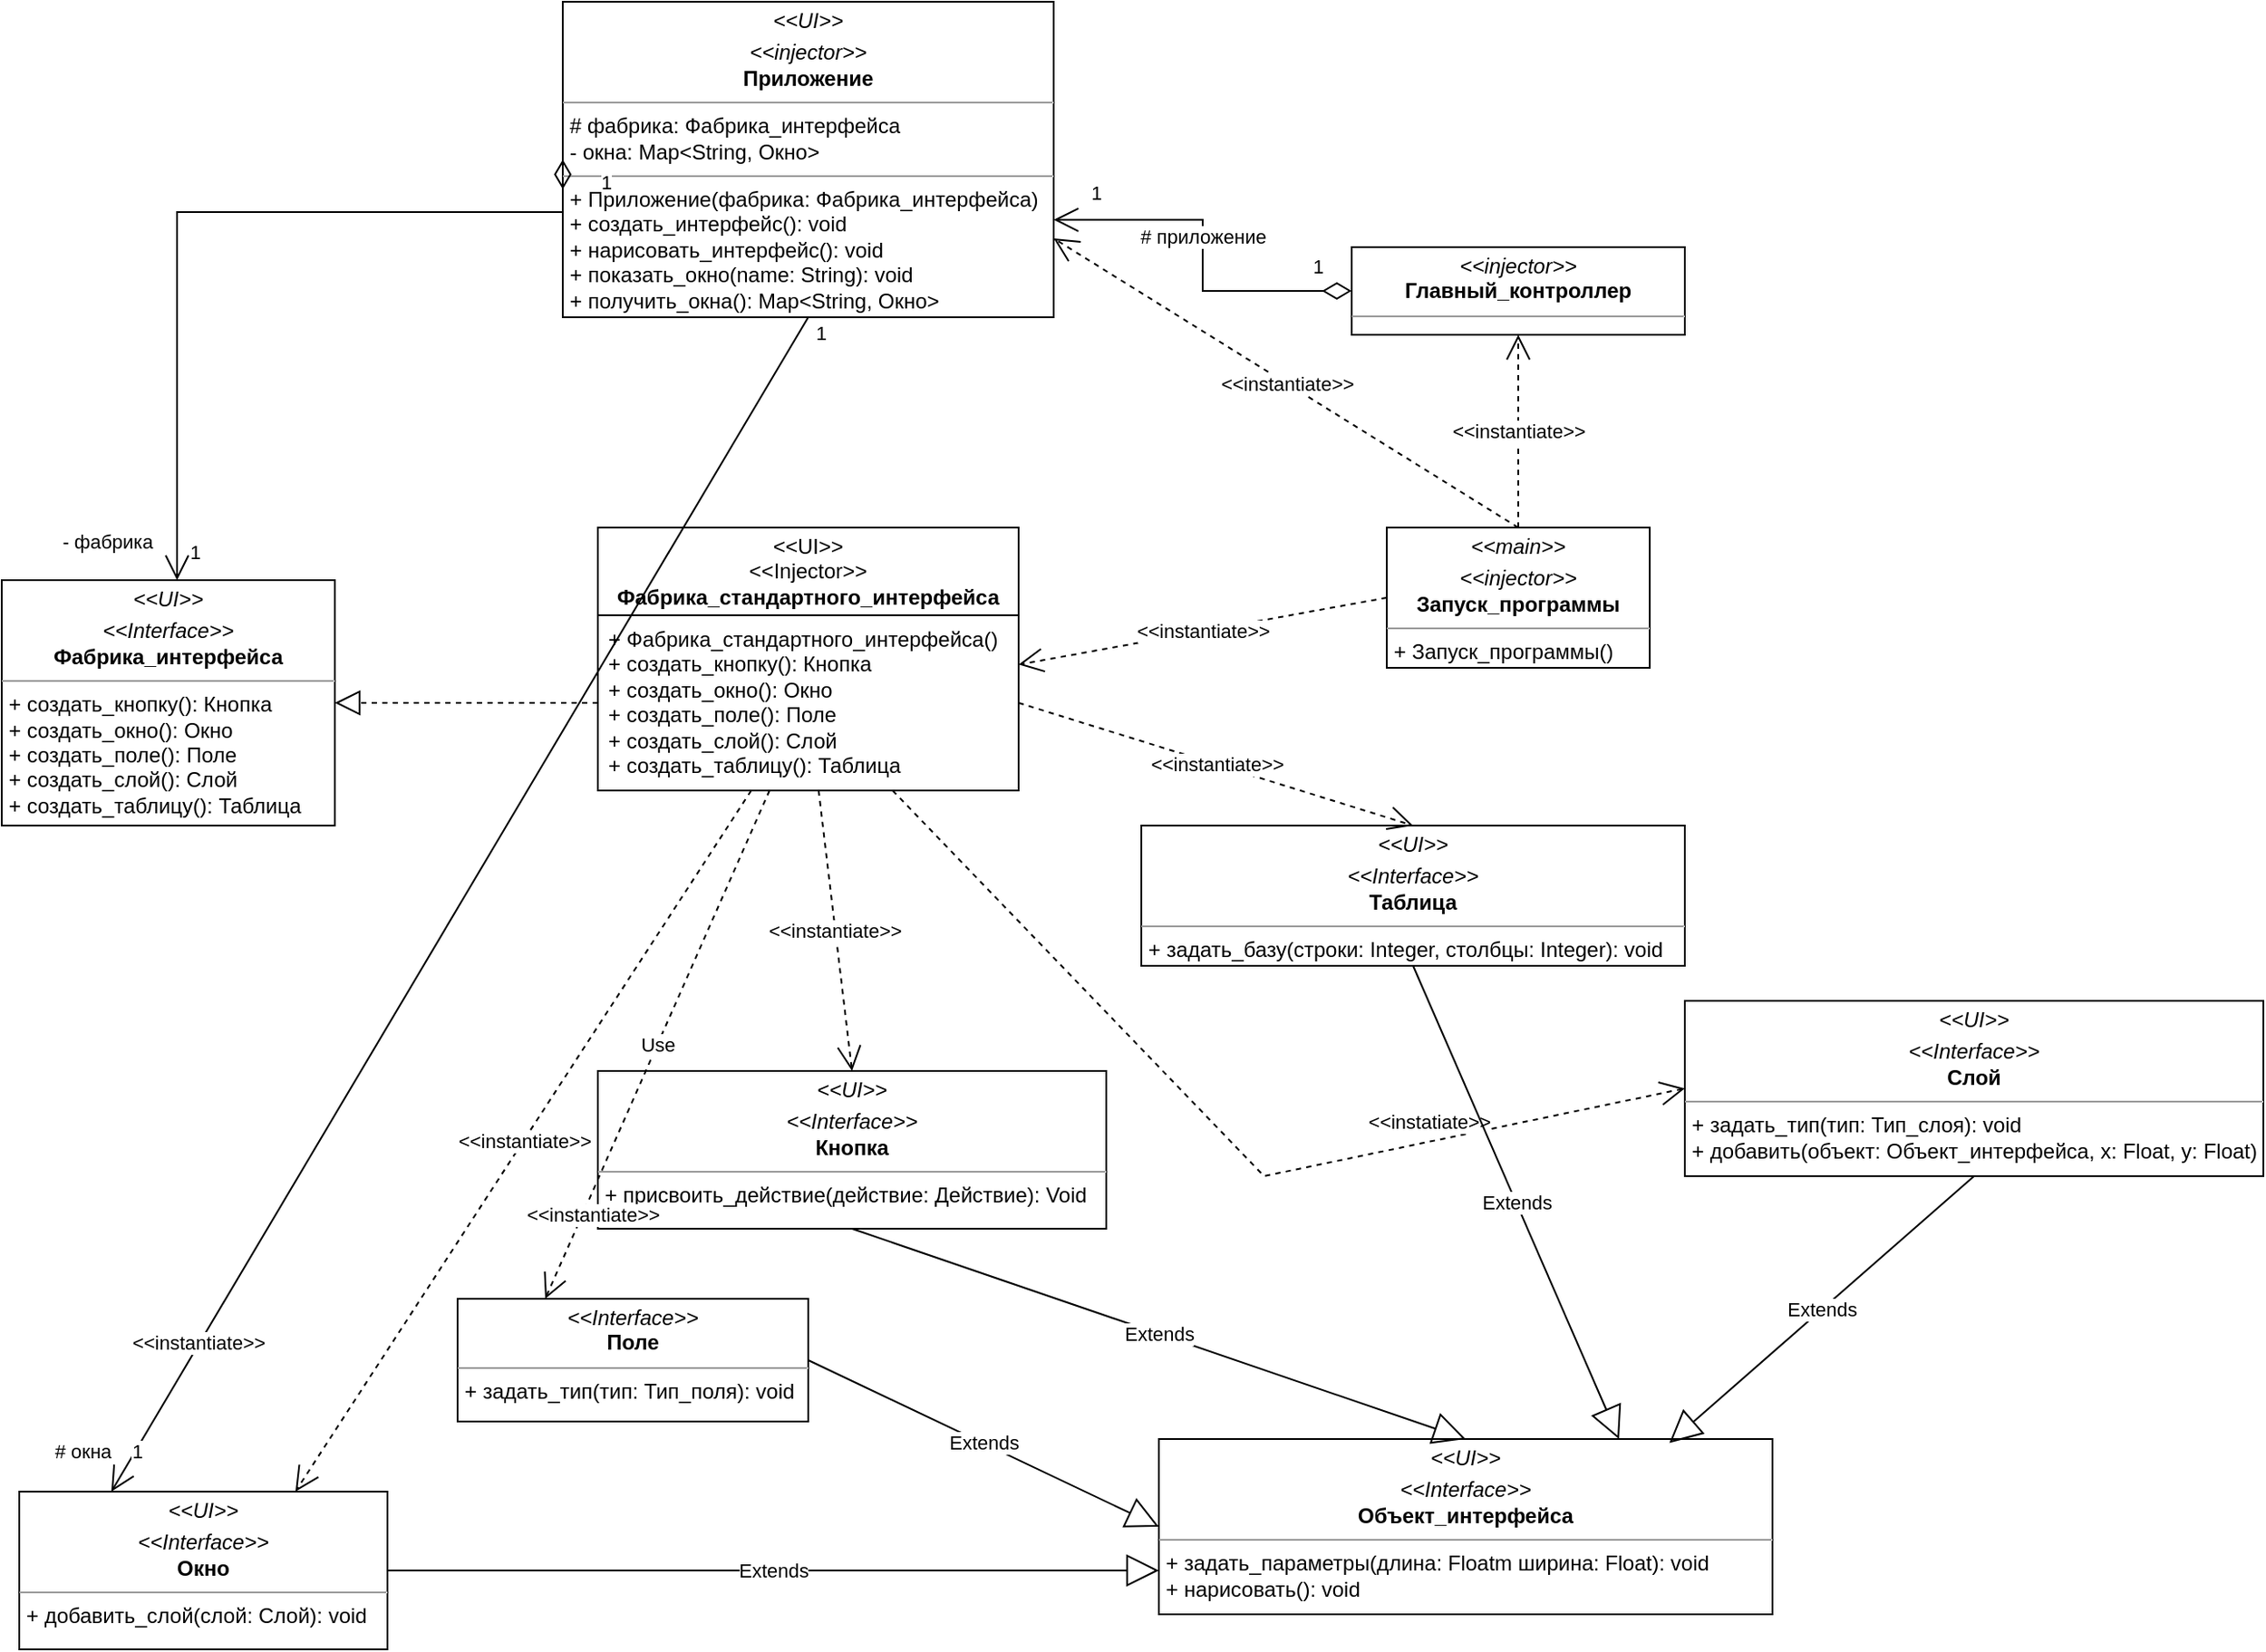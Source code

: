 <mxfile version="22.1.4" type="device">
  <diagram name="Страница — 1" id="OpHZaXfCGuiaW9MRZw7B">
    <mxGraphModel dx="1780" dy="1818" grid="1" gridSize="10" guides="1" tooltips="1" connect="1" arrows="1" fold="1" page="1" pageScale="1" pageWidth="827" pageHeight="1169" math="0" shadow="0">
      <root>
        <mxCell id="0" />
        <mxCell id="1" parent="0" />
        <mxCell id="Z3c1PODK50aoowwPdpxu-9" value="&amp;lt;&amp;lt;UI&amp;gt;&amp;gt;&lt;br&gt;&amp;lt;&amp;lt;Injector&amp;gt;&amp;gt;&lt;br&gt;&lt;b&gt;Фабрика_стандартного_интерфейса&lt;/b&gt;" style="swimlane;fontStyle=0;childLayout=stackLayout;horizontal=1;startSize=50;fillColor=none;horizontalStack=0;resizeParent=1;resizeParentMax=0;resizeLast=0;collapsible=1;marginBottom=0;whiteSpace=wrap;html=1;" vertex="1" parent="1">
          <mxGeometry x="360" y="90" width="240" height="150" as="geometry" />
        </mxCell>
        <mxCell id="Z3c1PODK50aoowwPdpxu-10" value="+ Фабрика_стандартного_интерфейса()&lt;br&gt;+ создать_кнопку(): Кнопка&lt;br&gt;+ создать_окно(): Окно&lt;br&gt;+ создать_поле(): Поле&lt;br&gt;+ создать_слой(): Слой&lt;br&gt;+ создать_таблицу(): Таблица" style="text;strokeColor=none;fillColor=none;align=left;verticalAlign=top;spacingLeft=4;spacingRight=4;overflow=hidden;rotatable=0;points=[[0,0.5],[1,0.5]];portConstraint=eastwest;whiteSpace=wrap;html=1;" vertex="1" parent="Z3c1PODK50aoowwPdpxu-9">
          <mxGeometry y="50" width="240" height="100" as="geometry" />
        </mxCell>
        <mxCell id="Z3c1PODK50aoowwPdpxu-17" value="&lt;p style=&quot;margin:0px;margin-top:4px;text-align:center;&quot;&gt;&lt;i&gt;&amp;lt;&amp;lt;UI&amp;gt;&amp;gt;&lt;/i&gt;&lt;/p&gt;&lt;p style=&quot;margin:0px;margin-top:4px;text-align:center;&quot;&gt;&lt;i&gt;&amp;lt;&amp;lt;Interface&amp;gt;&amp;gt;&lt;/i&gt;&lt;br&gt;&lt;b&gt;Фабрика_интерфейса&lt;/b&gt;&lt;/p&gt;&lt;hr size=&quot;1&quot;&gt;&lt;p style=&quot;margin:0px;margin-left:4px;&quot;&gt;+ создать_кнопку(): Кнопка&lt;br style=&quot;border-color: var(--border-color);&quot;&gt;+ создать_окно(): Окно&lt;br style=&quot;border-color: var(--border-color);&quot;&gt;+ создать_поле(): Поле&lt;br style=&quot;border-color: var(--border-color);&quot;&gt;+ создать_слой(): Слой&lt;br style=&quot;border-color: var(--border-color);&quot;&gt;+ создать_таблицу(): Таблица&lt;br&gt;&lt;/p&gt;&lt;p style=&quot;margin:0px;margin-left:4px;&quot;&gt;&lt;br&gt;&lt;/p&gt;" style="verticalAlign=top;align=left;overflow=fill;fontSize=12;fontFamily=Helvetica;html=1;whiteSpace=wrap;" vertex="1" parent="1">
          <mxGeometry x="20" y="120" width="190" height="140" as="geometry" />
        </mxCell>
        <mxCell id="Z3c1PODK50aoowwPdpxu-19" value="" style="endArrow=block;dashed=1;endFill=0;endSize=12;html=1;rounded=0;entryX=1;entryY=0.5;entryDx=0;entryDy=0;exitX=0;exitY=0.5;exitDx=0;exitDy=0;" edge="1" parent="1" source="Z3c1PODK50aoowwPdpxu-10" target="Z3c1PODK50aoowwPdpxu-17">
          <mxGeometry width="160" relative="1" as="geometry">
            <mxPoint x="250" y="210" as="sourcePoint" />
            <mxPoint x="410" y="210" as="targetPoint" />
          </mxGeometry>
        </mxCell>
        <mxCell id="Z3c1PODK50aoowwPdpxu-20" value="&lt;p style=&quot;margin:0px;margin-top:4px;text-align:center;&quot;&gt;&lt;i&gt;&amp;lt;&amp;lt;UI&amp;gt;&amp;gt;&lt;/i&gt;&lt;/p&gt;&lt;p style=&quot;margin:0px;margin-top:4px;text-align:center;&quot;&gt;&lt;i&gt;&amp;lt;&amp;lt;Interface&amp;gt;&amp;gt;&lt;/i&gt;&lt;br&gt;&lt;b&gt;Кнопка&lt;/b&gt;&lt;/p&gt;&lt;hr size=&quot;1&quot;&gt;&lt;p style=&quot;margin:0px;margin-left:4px;&quot;&gt;+ присвоить_действие(действие: Действие): Void&lt;/p&gt;&lt;p style=&quot;margin:0px;margin-left:4px;&quot;&gt;&lt;br&gt;&lt;/p&gt;" style="verticalAlign=top;align=left;overflow=fill;fontSize=12;fontFamily=Helvetica;html=1;whiteSpace=wrap;" vertex="1" parent="1">
          <mxGeometry x="360" y="400" width="290" height="90" as="geometry" />
        </mxCell>
        <mxCell id="Z3c1PODK50aoowwPdpxu-21" value="&amp;lt;&amp;lt;instantiate&amp;gt;&amp;gt;" style="endArrow=open;endSize=12;dashed=1;html=1;rounded=0;entryX=0.5;entryY=0;entryDx=0;entryDy=0;" edge="1" parent="1" source="Z3c1PODK50aoowwPdpxu-10" target="Z3c1PODK50aoowwPdpxu-20">
          <mxGeometry width="160" relative="1" as="geometry">
            <mxPoint x="360" y="290" as="sourcePoint" />
            <mxPoint x="520" y="290" as="targetPoint" />
          </mxGeometry>
        </mxCell>
        <mxCell id="Z3c1PODK50aoowwPdpxu-22" value="&lt;p style=&quot;margin:0px;margin-top:4px;text-align:center;&quot;&gt;&lt;i&gt;&amp;lt;&amp;lt;UI&amp;gt;&amp;gt;&lt;/i&gt;&lt;/p&gt;&lt;p style=&quot;margin:0px;margin-top:4px;text-align:center;&quot;&gt;&lt;i&gt;&amp;lt;&amp;lt;Interface&amp;gt;&amp;gt;&lt;/i&gt;&lt;br&gt;&lt;b&gt;Объект_интерфейса&lt;/b&gt;&lt;/p&gt;&lt;hr size=&quot;1&quot;&gt;&lt;p style=&quot;margin:0px;margin-left:4px;&quot;&gt;+ задать_параметры(длина: Floatm ширина: Float): void&lt;/p&gt;&lt;p style=&quot;margin:0px;margin-left:4px;&quot;&gt;+ нарисовать(): void&lt;/p&gt;&lt;p style=&quot;margin:0px;margin-left:4px;&quot;&gt;&lt;br&gt;&lt;/p&gt;" style="verticalAlign=top;align=left;overflow=fill;fontSize=12;fontFamily=Helvetica;html=1;whiteSpace=wrap;" vertex="1" parent="1">
          <mxGeometry x="680" y="610" width="350" height="100" as="geometry" />
        </mxCell>
        <mxCell id="Z3c1PODK50aoowwPdpxu-23" value="Extends" style="endArrow=block;endSize=16;endFill=0;html=1;rounded=0;exitX=0.5;exitY=1;exitDx=0;exitDy=0;entryX=0.5;entryY=0;entryDx=0;entryDy=0;" edge="1" parent="1" source="Z3c1PODK50aoowwPdpxu-20" target="Z3c1PODK50aoowwPdpxu-22">
          <mxGeometry width="160" relative="1" as="geometry">
            <mxPoint x="680" y="490" as="sourcePoint" />
            <mxPoint x="840" y="490" as="targetPoint" />
          </mxGeometry>
        </mxCell>
        <mxCell id="Z3c1PODK50aoowwPdpxu-24" value="&lt;p style=&quot;margin:0px;margin-top:4px;text-align:center;&quot;&gt;&lt;i&gt;&amp;lt;&amp;lt;Interface&amp;gt;&amp;gt;&lt;/i&gt;&lt;br&gt;&lt;b&gt;Поле&lt;/b&gt;&lt;/p&gt;&lt;hr size=&quot;1&quot;&gt;&lt;p style=&quot;margin:0px;margin-left:4px;&quot;&gt;+ задать_тип(тип: Тип_поля): void&lt;/p&gt;&lt;p style=&quot;margin:0px;margin-left:4px;&quot;&gt;&lt;br&gt;&lt;/p&gt;" style="verticalAlign=top;align=left;overflow=fill;fontSize=12;fontFamily=Helvetica;html=1;whiteSpace=wrap;" vertex="1" parent="1">
          <mxGeometry x="280" y="530" width="200" height="70" as="geometry" />
        </mxCell>
        <mxCell id="Z3c1PODK50aoowwPdpxu-25" value="Extends" style="endArrow=block;endSize=16;endFill=0;html=1;rounded=0;entryX=0;entryY=0.5;entryDx=0;entryDy=0;exitX=1;exitY=0.5;exitDx=0;exitDy=0;" edge="1" parent="1" source="Z3c1PODK50aoowwPdpxu-24" target="Z3c1PODK50aoowwPdpxu-22">
          <mxGeometry width="160" relative="1" as="geometry">
            <mxPoint x="370" y="670" as="sourcePoint" />
            <mxPoint x="530" y="670" as="targetPoint" />
          </mxGeometry>
        </mxCell>
        <mxCell id="Z3c1PODK50aoowwPdpxu-26" value="&lt;p style=&quot;margin:0px;margin-top:4px;text-align:center;&quot;&gt;&lt;i&gt;&amp;lt;&amp;lt;UI&amp;gt;&amp;gt;&lt;/i&gt;&lt;/p&gt;&lt;p style=&quot;margin:0px;margin-top:4px;text-align:center;&quot;&gt;&lt;i&gt;&amp;lt;&amp;lt;Interface&amp;gt;&amp;gt;&lt;/i&gt;&lt;br&gt;&lt;b&gt;Слой&lt;/b&gt;&lt;/p&gt;&lt;hr size=&quot;1&quot;&gt;&lt;p style=&quot;margin:0px;margin-left:4px;&quot;&gt;+ задать_тип(тип: Тип_слоя): void&lt;/p&gt;&lt;p style=&quot;margin:0px;margin-left:4px;&quot;&gt;+ добавить(объект: Объект_интерфейса, x: Float, y: Float)&lt;/p&gt;" style="verticalAlign=top;align=left;overflow=fill;fontSize=12;fontFamily=Helvetica;html=1;whiteSpace=wrap;" vertex="1" parent="1">
          <mxGeometry x="980" y="360" width="330" height="100" as="geometry" />
        </mxCell>
        <mxCell id="Z3c1PODK50aoowwPdpxu-27" value="Extends" style="endArrow=block;endSize=16;endFill=0;html=1;rounded=0;exitX=0.5;exitY=1;exitDx=0;exitDy=0;entryX=0.832;entryY=0.022;entryDx=0;entryDy=0;entryPerimeter=0;" edge="1" parent="1" source="Z3c1PODK50aoowwPdpxu-26" target="Z3c1PODK50aoowwPdpxu-22">
          <mxGeometry width="160" relative="1" as="geometry">
            <mxPoint x="970" y="790" as="sourcePoint" />
            <mxPoint x="1130" y="790" as="targetPoint" />
          </mxGeometry>
        </mxCell>
        <mxCell id="Z3c1PODK50aoowwPdpxu-28" value="&lt;p style=&quot;margin:0px;margin-top:4px;text-align:center;&quot;&gt;&lt;i&gt;&amp;lt;&amp;lt;UI&amp;gt;&amp;gt;&lt;/i&gt;&lt;/p&gt;&lt;p style=&quot;margin:0px;margin-top:4px;text-align:center;&quot;&gt;&lt;i&gt;&amp;lt;&amp;lt;Interface&amp;gt;&amp;gt;&lt;/i&gt;&lt;br&gt;&lt;b&gt;Окно&lt;/b&gt;&lt;/p&gt;&lt;hr size=&quot;1&quot;&gt;&lt;p style=&quot;margin:0px;margin-left:4px;&quot;&gt;+ добавить_слой(слой: Слой): void&lt;/p&gt;&lt;p style=&quot;margin:0px;margin-left:4px;&quot;&gt;&lt;br&gt;&lt;/p&gt;" style="verticalAlign=top;align=left;overflow=fill;fontSize=12;fontFamily=Helvetica;html=1;whiteSpace=wrap;" vertex="1" parent="1">
          <mxGeometry x="30" y="640" width="210" height="90" as="geometry" />
        </mxCell>
        <mxCell id="Z3c1PODK50aoowwPdpxu-29" value="Extends" style="endArrow=block;endSize=16;endFill=0;html=1;rounded=0;entryX=0;entryY=0.75;entryDx=0;entryDy=0;exitX=1;exitY=0.5;exitDx=0;exitDy=0;" edge="1" parent="1" source="Z3c1PODK50aoowwPdpxu-28" target="Z3c1PODK50aoowwPdpxu-22">
          <mxGeometry width="160" relative="1" as="geometry">
            <mxPoint x="900" y="760" as="sourcePoint" />
            <mxPoint x="1060" y="760" as="targetPoint" />
          </mxGeometry>
        </mxCell>
        <mxCell id="Z3c1PODK50aoowwPdpxu-30" value="&amp;lt;&amp;lt;instantiate&amp;gt;&amp;gt;" style="endArrow=open;endSize=12;dashed=1;html=1;rounded=0;entryX=0.75;entryY=0;entryDx=0;entryDy=0;" edge="1" parent="1" source="Z3c1PODK50aoowwPdpxu-10" target="Z3c1PODK50aoowwPdpxu-28">
          <mxGeometry width="160" relative="1" as="geometry">
            <mxPoint x="620" y="310" as="sourcePoint" />
            <mxPoint x="780" y="310" as="targetPoint" />
          </mxGeometry>
        </mxCell>
        <mxCell id="Z3c1PODK50aoowwPdpxu-34" value="&amp;lt;&amp;lt;instatiate&amp;gt;&amp;gt;" style="endArrow=open;endSize=12;dashed=1;html=1;rounded=0;entryX=0;entryY=0.5;entryDx=0;entryDy=0;" edge="1" parent="1" source="Z3c1PODK50aoowwPdpxu-10" target="Z3c1PODK50aoowwPdpxu-26">
          <mxGeometry x="0.466" y="11" width="160" relative="1" as="geometry">
            <mxPoint x="650" y="380" as="sourcePoint" />
            <mxPoint x="810" y="380" as="targetPoint" />
            <Array as="points">
              <mxPoint x="740" y="460" />
            </Array>
            <mxPoint as="offset" />
          </mxGeometry>
        </mxCell>
        <mxCell id="Z3c1PODK50aoowwPdpxu-35" value="&lt;p style=&quot;margin:0px;margin-top:4px;text-align:center;&quot;&gt;&lt;i&gt;&amp;lt;&amp;lt;UI&amp;gt;&amp;gt;&lt;/i&gt;&lt;/p&gt;&lt;p style=&quot;margin:0px;margin-top:4px;text-align:center;&quot;&gt;&lt;i&gt;&amp;lt;&amp;lt;Interface&amp;gt;&amp;gt;&lt;/i&gt;&lt;br&gt;&lt;b&gt;Таблица&lt;/b&gt;&lt;/p&gt;&lt;hr size=&quot;1&quot;&gt;&lt;p style=&quot;margin:0px;margin-left:4px;&quot;&gt;+ задать_базу(строки: Integer, столбцы: Integer): void&lt;/p&gt;" style="verticalAlign=top;align=left;overflow=fill;fontSize=12;fontFamily=Helvetica;html=1;whiteSpace=wrap;" vertex="1" parent="1">
          <mxGeometry x="670" y="260" width="310" height="80" as="geometry" />
        </mxCell>
        <mxCell id="Z3c1PODK50aoowwPdpxu-36" value="&amp;lt;&amp;lt;instantiate&amp;gt;&amp;gt;" style="endArrow=open;endSize=12;dashed=1;html=1;rounded=0;exitX=1;exitY=0.5;exitDx=0;exitDy=0;entryX=0.5;entryY=0;entryDx=0;entryDy=0;" edge="1" parent="1" source="Z3c1PODK50aoowwPdpxu-10" target="Z3c1PODK50aoowwPdpxu-35">
          <mxGeometry width="160" relative="1" as="geometry">
            <mxPoint x="770" y="190" as="sourcePoint" />
            <mxPoint x="930" y="190" as="targetPoint" />
          </mxGeometry>
        </mxCell>
        <mxCell id="Z3c1PODK50aoowwPdpxu-37" value="Extends" style="endArrow=block;endSize=16;endFill=0;html=1;rounded=0;entryX=0.75;entryY=0;entryDx=0;entryDy=0;exitX=0.5;exitY=1;exitDx=0;exitDy=0;" edge="1" parent="1" source="Z3c1PODK50aoowwPdpxu-35" target="Z3c1PODK50aoowwPdpxu-22">
          <mxGeometry width="160" relative="1" as="geometry">
            <mxPoint x="1250" y="480" as="sourcePoint" />
            <mxPoint x="1280" y="400" as="targetPoint" />
          </mxGeometry>
        </mxCell>
        <mxCell id="Z3c1PODK50aoowwPdpxu-38" value="&lt;p style=&quot;margin:0px;margin-top:4px;text-align:center;&quot;&gt;&lt;i&gt;&amp;lt;&amp;lt;main&amp;gt;&amp;gt;&lt;/i&gt;&lt;/p&gt;&lt;p style=&quot;margin:0px;margin-top:4px;text-align:center;&quot;&gt;&lt;i&gt;&amp;lt;&amp;lt;injector&amp;gt;&amp;gt;&lt;br&gt;&lt;/i&gt;&lt;b&gt;Запуск_программы&lt;/b&gt;&lt;/p&gt;&lt;hr size=&quot;1&quot;&gt;&lt;p style=&quot;margin:0px;margin-left:4px;&quot;&gt;+ Запуск_программы()&lt;/p&gt;" style="verticalAlign=top;align=left;overflow=fill;fontSize=12;fontFamily=Helvetica;html=1;whiteSpace=wrap;" vertex="1" parent="1">
          <mxGeometry x="810" y="90" width="150" height="80" as="geometry" />
        </mxCell>
        <mxCell id="Z3c1PODK50aoowwPdpxu-39" value="&amp;lt;&amp;lt;instantiate&amp;gt;&amp;gt;" style="endArrow=open;endSize=12;dashed=1;html=1;rounded=0;exitX=0;exitY=0.5;exitDx=0;exitDy=0;" edge="1" parent="1" source="Z3c1PODK50aoowwPdpxu-38" target="Z3c1PODK50aoowwPdpxu-10">
          <mxGeometry width="160" relative="1" as="geometry">
            <mxPoint x="690" y="20" as="sourcePoint" />
            <mxPoint x="850" y="20" as="targetPoint" />
          </mxGeometry>
        </mxCell>
        <mxCell id="Z3c1PODK50aoowwPdpxu-40" value="&lt;p style=&quot;margin:0px;margin-top:4px;text-align:center;&quot;&gt;&lt;i&gt;&amp;lt;&amp;lt;injector&amp;gt;&amp;gt;&lt;/i&gt;&lt;br&gt;&lt;b&gt;Главный_контроллер&lt;/b&gt;&lt;/p&gt;&lt;hr size=&quot;1&quot;&gt;&lt;p style=&quot;margin:0px;margin-left:4px;&quot;&gt;&lt;br&gt;&lt;/p&gt;" style="verticalAlign=top;align=left;overflow=fill;fontSize=12;fontFamily=Helvetica;html=1;whiteSpace=wrap;" vertex="1" parent="1">
          <mxGeometry x="790" y="-70" width="190" height="50" as="geometry" />
        </mxCell>
        <mxCell id="Z3c1PODK50aoowwPdpxu-41" value="&amp;lt;&amp;lt;instantiate&amp;gt;&amp;gt;" style="endArrow=open;endSize=12;dashed=1;html=1;rounded=0;entryX=0.5;entryY=1;entryDx=0;entryDy=0;exitX=0.5;exitY=0;exitDx=0;exitDy=0;" edge="1" parent="1" source="Z3c1PODK50aoowwPdpxu-38" target="Z3c1PODK50aoowwPdpxu-40">
          <mxGeometry width="160" relative="1" as="geometry">
            <mxPoint x="930" y="160" as="sourcePoint" />
            <mxPoint x="1090" y="160" as="targetPoint" />
          </mxGeometry>
        </mxCell>
        <mxCell id="Z3c1PODK50aoowwPdpxu-42" value="&lt;p style=&quot;margin:0px;margin-top:4px;text-align:center;&quot;&gt;&lt;i&gt;&amp;lt;&amp;lt;UI&amp;gt;&amp;gt;&lt;/i&gt;&lt;/p&gt;&lt;p style=&quot;margin:0px;margin-top:4px;text-align:center;&quot;&gt;&lt;i&gt;&amp;lt;&amp;lt;injector&amp;gt;&amp;gt;&lt;/i&gt;&lt;br&gt;&lt;b&gt;Приложение&lt;/b&gt;&lt;/p&gt;&lt;hr size=&quot;1&quot;&gt;&lt;p style=&quot;margin:0px;margin-left:4px;&quot;&gt;# фабрика: Фабрика_интерфейса&lt;/p&gt;&lt;p style=&quot;margin:0px;margin-left:4px;&quot;&gt;- окна: Map&amp;lt;String, Окно&amp;gt;&lt;/p&gt;&lt;hr size=&quot;1&quot;&gt;&lt;p style=&quot;margin:0px;margin-left:4px;&quot;&gt;+ Приложение(фабрика: Фабрика_интерфейса)&lt;/p&gt;&lt;p style=&quot;margin:0px;margin-left:4px;&quot;&gt;+ создать_интерфейс(): void&lt;/p&gt;&lt;p style=&quot;margin:0px;margin-left:4px;&quot;&gt;+ нарисовать_интерфейс(): void&lt;/p&gt;&lt;p style=&quot;margin:0px;margin-left:4px;&quot;&gt;+ показать_окно(name: String): void&lt;/p&gt;&lt;p style=&quot;margin:0px;margin-left:4px;&quot;&gt;+ получить_окна(): Map&amp;lt;String, Окно&amp;gt;&lt;/p&gt;" style="verticalAlign=top;align=left;overflow=fill;fontSize=12;fontFamily=Helvetica;html=1;whiteSpace=wrap;" vertex="1" parent="1">
          <mxGeometry x="340" y="-210" width="280" height="180" as="geometry" />
        </mxCell>
        <mxCell id="Z3c1PODK50aoowwPdpxu-43" value="1" style="endArrow=open;html=1;endSize=12;startArrow=diamondThin;startSize=14;startFill=0;edgeStyle=orthogonalEdgeStyle;align=left;verticalAlign=bottom;rounded=0;exitX=0;exitY=0.5;exitDx=0;exitDy=0;entryX=1;entryY=0.691;entryDx=0;entryDy=0;entryPerimeter=0;" edge="1" parent="1" source="Z3c1PODK50aoowwPdpxu-40" target="Z3c1PODK50aoowwPdpxu-42">
          <mxGeometry x="-0.766" y="-5" relative="1" as="geometry">
            <mxPoint x="730" y="40" as="sourcePoint" />
            <mxPoint x="890" y="40" as="targetPoint" />
            <mxPoint as="offset" />
          </mxGeometry>
        </mxCell>
        <mxCell id="Z3c1PODK50aoowwPdpxu-44" value="1" style="edgeLabel;html=1;align=center;verticalAlign=middle;resizable=0;points=[];" vertex="1" connectable="0" parent="Z3c1PODK50aoowwPdpxu-43">
          <mxGeometry x="0.843" relative="1" as="geometry">
            <mxPoint x="7" y="-16" as="offset" />
          </mxGeometry>
        </mxCell>
        <mxCell id="Z3c1PODK50aoowwPdpxu-48" value="# приложение" style="edgeLabel;html=1;align=center;verticalAlign=middle;resizable=0;points=[];" vertex="1" connectable="0" parent="Z3c1PODK50aoowwPdpxu-43">
          <mxGeometry x="-0.035" relative="1" as="geometry">
            <mxPoint y="-15" as="offset" />
          </mxGeometry>
        </mxCell>
        <mxCell id="Z3c1PODK50aoowwPdpxu-49" value="1" style="endArrow=open;html=1;endSize=12;startArrow=diamondThin;startSize=14;startFill=0;edgeStyle=orthogonalEdgeStyle;align=left;verticalAlign=bottom;rounded=0;exitX=0;exitY=0.5;exitDx=0;exitDy=0;" edge="1" parent="1" source="Z3c1PODK50aoowwPdpxu-42">
          <mxGeometry x="-0.907" y="20" relative="1" as="geometry">
            <mxPoint x="160" y="-60" as="sourcePoint" />
            <mxPoint x="120" y="120" as="targetPoint" />
            <Array as="points">
              <mxPoint x="120" y="-90" />
              <mxPoint x="120" y="120" />
            </Array>
            <mxPoint as="offset" />
          </mxGeometry>
        </mxCell>
        <mxCell id="Z3c1PODK50aoowwPdpxu-52" value="1" style="edgeLabel;html=1;align=center;verticalAlign=middle;resizable=0;points=[];" vertex="1" connectable="0" parent="Z3c1PODK50aoowwPdpxu-49">
          <mxGeometry x="0.93" relative="1" as="geometry">
            <mxPoint x="10" as="offset" />
          </mxGeometry>
        </mxCell>
        <mxCell id="Z3c1PODK50aoowwPdpxu-53" value="- фабрика" style="edgeLabel;html=1;align=center;verticalAlign=middle;resizable=0;points=[];" vertex="1" connectable="0" parent="Z3c1PODK50aoowwPdpxu-49">
          <mxGeometry x="0.902" relative="1" as="geometry">
            <mxPoint x="-40" as="offset" />
          </mxGeometry>
        </mxCell>
        <mxCell id="Z3c1PODK50aoowwPdpxu-54" value="" style="endArrow=open;endFill=1;endSize=12;html=1;rounded=0;entryX=0.25;entryY=0;entryDx=0;entryDy=0;exitX=0.5;exitY=1;exitDx=0;exitDy=0;" edge="1" parent="1" source="Z3c1PODK50aoowwPdpxu-42" target="Z3c1PODK50aoowwPdpxu-28">
          <mxGeometry width="160" relative="1" as="geometry">
            <mxPoint x="650" y="50" as="sourcePoint" />
            <mxPoint x="810" y="50" as="targetPoint" />
          </mxGeometry>
        </mxCell>
        <mxCell id="Z3c1PODK50aoowwPdpxu-55" value="1" style="edgeLabel;html=1;align=center;verticalAlign=middle;resizable=0;points=[];" vertex="1" connectable="0" parent="Z3c1PODK50aoowwPdpxu-54">
          <mxGeometry x="-0.964" relative="1" as="geometry">
            <mxPoint x="14" y="-3" as="offset" />
          </mxGeometry>
        </mxCell>
        <mxCell id="Z3c1PODK50aoowwPdpxu-65" value="1" style="edgeLabel;html=1;align=center;verticalAlign=middle;resizable=0;points=[];" vertex="1" connectable="0" parent="Z3c1PODK50aoowwPdpxu-54">
          <mxGeometry x="0.785" y="3" relative="1" as="geometry">
            <mxPoint x="-31" y="47" as="offset" />
          </mxGeometry>
        </mxCell>
        <mxCell id="Z3c1PODK50aoowwPdpxu-66" value="# окна" style="edgeLabel;html=1;align=center;verticalAlign=middle;resizable=0;points=[];" vertex="1" connectable="0" parent="Z3c1PODK50aoowwPdpxu-54">
          <mxGeometry x="0.934" y="-3" relative="1" as="geometry">
            <mxPoint x="-27" as="offset" />
          </mxGeometry>
        </mxCell>
        <mxCell id="Z3c1PODK50aoowwPdpxu-67" value="&amp;lt;&amp;lt;instantiate&amp;gt;&amp;gt;" style="edgeLabel;html=1;align=center;verticalAlign=middle;resizable=0;points=[];" vertex="1" connectable="0" parent="Z3c1PODK50aoowwPdpxu-54">
          <mxGeometry x="0.746" y="-1" relative="1" as="geometry">
            <mxPoint as="offset" />
          </mxGeometry>
        </mxCell>
        <mxCell id="Z3c1PODK50aoowwPdpxu-68" value="Use" style="endArrow=open;endSize=12;dashed=1;html=1;rounded=0;entryX=0.25;entryY=0;entryDx=0;entryDy=0;" edge="1" parent="1" source="Z3c1PODK50aoowwPdpxu-10" target="Z3c1PODK50aoowwPdpxu-24">
          <mxGeometry width="160" relative="1" as="geometry">
            <mxPoint x="310" y="290" as="sourcePoint" />
            <mxPoint x="470" y="290" as="targetPoint" />
          </mxGeometry>
        </mxCell>
        <mxCell id="Z3c1PODK50aoowwPdpxu-71" value="&amp;lt;&amp;lt;instantiate&amp;gt;&amp;gt;" style="edgeLabel;html=1;align=center;verticalAlign=middle;resizable=0;points=[];" vertex="1" connectable="0" parent="Z3c1PODK50aoowwPdpxu-68">
          <mxGeometry x="0.653" y="5" relative="1" as="geometry">
            <mxPoint as="offset" />
          </mxGeometry>
        </mxCell>
        <mxCell id="Z3c1PODK50aoowwPdpxu-76" value="&amp;lt;&amp;lt;instantiate&amp;gt;&amp;gt;" style="endArrow=open;endSize=12;dashed=1;html=1;rounded=0;entryX=1;entryY=0.75;entryDx=0;entryDy=0;exitX=0.5;exitY=0;exitDx=0;exitDy=0;" edge="1" parent="1" source="Z3c1PODK50aoowwPdpxu-38" target="Z3c1PODK50aoowwPdpxu-42">
          <mxGeometry width="160" relative="1" as="geometry">
            <mxPoint x="690" y="50" as="sourcePoint" />
            <mxPoint x="850" y="50" as="targetPoint" />
          </mxGeometry>
        </mxCell>
      </root>
    </mxGraphModel>
  </diagram>
</mxfile>
